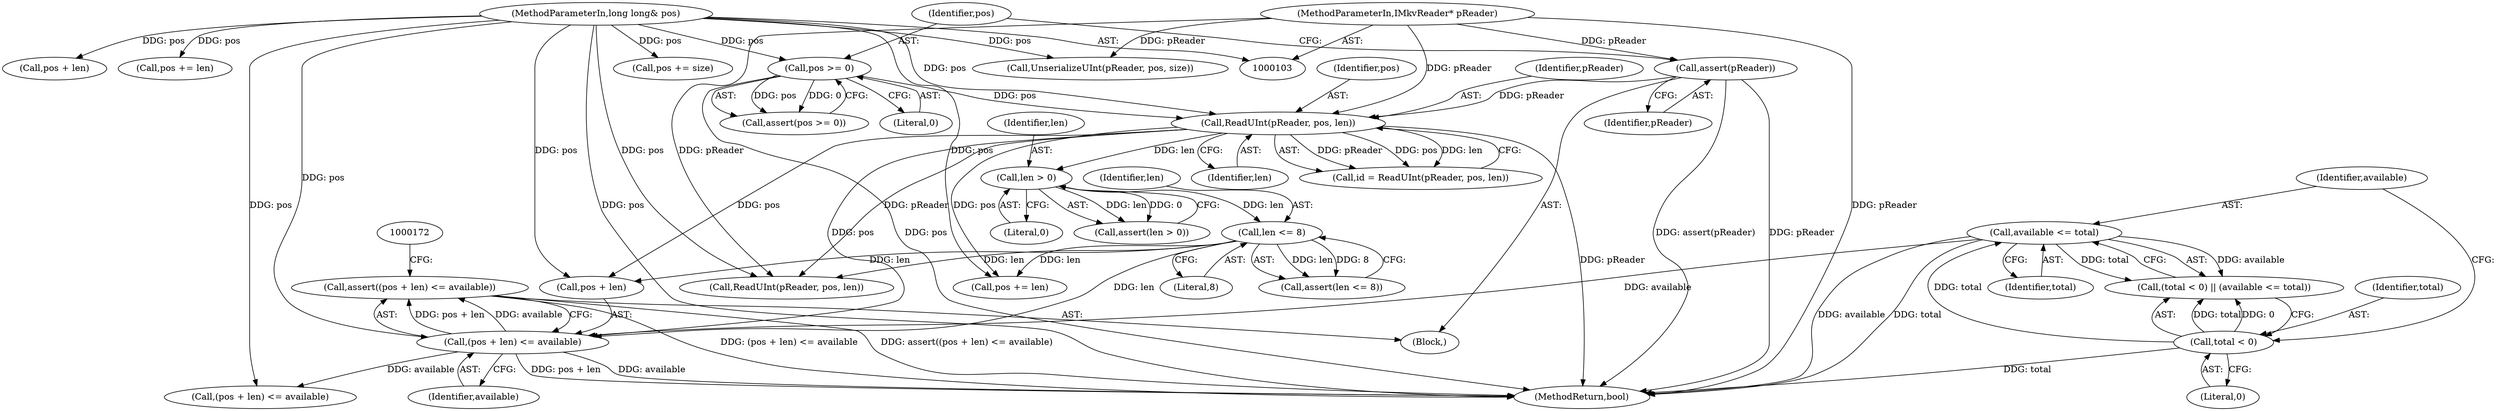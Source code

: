 digraph "1_Android_04839626ed859623901ebd3a5fd483982186b59d_160@API" {
"1000163" [label="(Call,assert((pos + len) <= available))"];
"1000164" [label="(Call,(pos + len) <= available)"];
"1000147" [label="(Call,ReadUInt(pReader, pos, len))"];
"1000109" [label="(Call,assert(pReader))"];
"1000104" [label="(MethodParameterIn,IMkvReader* pReader)"];
"1000112" [label="(Call,pos >= 0)"];
"1000105" [label="(MethodParameterIn,long long& pos)"];
"1000160" [label="(Call,len <= 8)"];
"1000156" [label="(Call,len > 0)"];
"1000134" [label="(Call,available <= total)"];
"1000131" [label="(Call,total < 0)"];
"1000165" [label="(Call,pos + len)"];
"1000177" [label="(Call,pos += len)"];
"1000112" [label="(Call,pos >= 0)"];
"1000164" [label="(Call,(pos + len) <= available)"];
"1000183" [label="(Call,ReadUInt(pReader, pos, len))"];
"1000113" [label="(Identifier,pos)"];
"1000114" [label="(Literal,0)"];
"1000227" [label="(MethodReturn,bool)"];
"1000222" [label="(Call,pos += size)"];
"1000214" [label="(Call,UnserializeUInt(pReader, pos, size))"];
"1000148" [label="(Identifier,pReader)"];
"1000111" [label="(Call,assert(pos >= 0))"];
"1000160" [label="(Call,len <= 8)"];
"1000147" [label="(Call,ReadUInt(pReader, pos, len))"];
"1000163" [label="(Call,assert((pos + len) <= available))"];
"1000108" [label="(Block,)"];
"1000205" [label="(Call,pos + len)"];
"1000158" [label="(Literal,0)"];
"1000133" [label="(Literal,0)"];
"1000209" [label="(Call,pos += len)"];
"1000109" [label="(Call,assert(pReader))"];
"1000110" [label="(Identifier,pReader)"];
"1000150" [label="(Identifier,len)"];
"1000136" [label="(Identifier,total)"];
"1000131" [label="(Call,total < 0)"];
"1000149" [label="(Identifier,pos)"];
"1000162" [label="(Literal,8)"];
"1000155" [label="(Call,assert(len > 0))"];
"1000105" [label="(MethodParameterIn,long long& pos)"];
"1000204" [label="(Call,(pos + len) <= available)"];
"1000104" [label="(MethodParameterIn,IMkvReader* pReader)"];
"1000130" [label="(Call,(total < 0) || (available <= total))"];
"1000134" [label="(Call,available <= total)"];
"1000161" [label="(Identifier,len)"];
"1000156" [label="(Call,len > 0)"];
"1000157" [label="(Identifier,len)"];
"1000135" [label="(Identifier,available)"];
"1000132" [label="(Identifier,total)"];
"1000168" [label="(Identifier,available)"];
"1000159" [label="(Call,assert(len <= 8))"];
"1000145" [label="(Call,id = ReadUInt(pReader, pos, len))"];
"1000163" -> "1000108"  [label="AST: "];
"1000163" -> "1000164"  [label="CFG: "];
"1000164" -> "1000163"  [label="AST: "];
"1000172" -> "1000163"  [label="CFG: "];
"1000163" -> "1000227"  [label="DDG: (pos + len) <= available"];
"1000163" -> "1000227"  [label="DDG: assert((pos + len) <= available)"];
"1000164" -> "1000163"  [label="DDG: pos + len"];
"1000164" -> "1000163"  [label="DDG: available"];
"1000164" -> "1000168"  [label="CFG: "];
"1000165" -> "1000164"  [label="AST: "];
"1000168" -> "1000164"  [label="AST: "];
"1000164" -> "1000227"  [label="DDG: available"];
"1000164" -> "1000227"  [label="DDG: pos + len"];
"1000147" -> "1000164"  [label="DDG: pos"];
"1000105" -> "1000164"  [label="DDG: pos"];
"1000160" -> "1000164"  [label="DDG: len"];
"1000134" -> "1000164"  [label="DDG: available"];
"1000164" -> "1000204"  [label="DDG: available"];
"1000147" -> "1000145"  [label="AST: "];
"1000147" -> "1000150"  [label="CFG: "];
"1000148" -> "1000147"  [label="AST: "];
"1000149" -> "1000147"  [label="AST: "];
"1000150" -> "1000147"  [label="AST: "];
"1000145" -> "1000147"  [label="CFG: "];
"1000147" -> "1000227"  [label="DDG: pReader"];
"1000147" -> "1000145"  [label="DDG: pReader"];
"1000147" -> "1000145"  [label="DDG: pos"];
"1000147" -> "1000145"  [label="DDG: len"];
"1000109" -> "1000147"  [label="DDG: pReader"];
"1000104" -> "1000147"  [label="DDG: pReader"];
"1000112" -> "1000147"  [label="DDG: pos"];
"1000105" -> "1000147"  [label="DDG: pos"];
"1000147" -> "1000156"  [label="DDG: len"];
"1000147" -> "1000165"  [label="DDG: pos"];
"1000147" -> "1000177"  [label="DDG: pos"];
"1000147" -> "1000183"  [label="DDG: pReader"];
"1000109" -> "1000108"  [label="AST: "];
"1000109" -> "1000110"  [label="CFG: "];
"1000110" -> "1000109"  [label="AST: "];
"1000113" -> "1000109"  [label="CFG: "];
"1000109" -> "1000227"  [label="DDG: pReader"];
"1000109" -> "1000227"  [label="DDG: assert(pReader)"];
"1000104" -> "1000109"  [label="DDG: pReader"];
"1000104" -> "1000103"  [label="AST: "];
"1000104" -> "1000227"  [label="DDG: pReader"];
"1000104" -> "1000183"  [label="DDG: pReader"];
"1000104" -> "1000214"  [label="DDG: pReader"];
"1000112" -> "1000111"  [label="AST: "];
"1000112" -> "1000114"  [label="CFG: "];
"1000113" -> "1000112"  [label="AST: "];
"1000114" -> "1000112"  [label="AST: "];
"1000111" -> "1000112"  [label="CFG: "];
"1000112" -> "1000227"  [label="DDG: pos"];
"1000112" -> "1000111"  [label="DDG: pos"];
"1000112" -> "1000111"  [label="DDG: 0"];
"1000105" -> "1000112"  [label="DDG: pos"];
"1000105" -> "1000103"  [label="AST: "];
"1000105" -> "1000227"  [label="DDG: pos"];
"1000105" -> "1000165"  [label="DDG: pos"];
"1000105" -> "1000177"  [label="DDG: pos"];
"1000105" -> "1000183"  [label="DDG: pos"];
"1000105" -> "1000204"  [label="DDG: pos"];
"1000105" -> "1000205"  [label="DDG: pos"];
"1000105" -> "1000209"  [label="DDG: pos"];
"1000105" -> "1000214"  [label="DDG: pos"];
"1000105" -> "1000222"  [label="DDG: pos"];
"1000160" -> "1000159"  [label="AST: "];
"1000160" -> "1000162"  [label="CFG: "];
"1000161" -> "1000160"  [label="AST: "];
"1000162" -> "1000160"  [label="AST: "];
"1000159" -> "1000160"  [label="CFG: "];
"1000160" -> "1000159"  [label="DDG: len"];
"1000160" -> "1000159"  [label="DDG: 8"];
"1000156" -> "1000160"  [label="DDG: len"];
"1000160" -> "1000165"  [label="DDG: len"];
"1000160" -> "1000177"  [label="DDG: len"];
"1000160" -> "1000183"  [label="DDG: len"];
"1000156" -> "1000155"  [label="AST: "];
"1000156" -> "1000158"  [label="CFG: "];
"1000157" -> "1000156"  [label="AST: "];
"1000158" -> "1000156"  [label="AST: "];
"1000155" -> "1000156"  [label="CFG: "];
"1000156" -> "1000155"  [label="DDG: len"];
"1000156" -> "1000155"  [label="DDG: 0"];
"1000134" -> "1000130"  [label="AST: "];
"1000134" -> "1000136"  [label="CFG: "];
"1000135" -> "1000134"  [label="AST: "];
"1000136" -> "1000134"  [label="AST: "];
"1000130" -> "1000134"  [label="CFG: "];
"1000134" -> "1000227"  [label="DDG: available"];
"1000134" -> "1000227"  [label="DDG: total"];
"1000134" -> "1000130"  [label="DDG: available"];
"1000134" -> "1000130"  [label="DDG: total"];
"1000131" -> "1000134"  [label="DDG: total"];
"1000131" -> "1000130"  [label="AST: "];
"1000131" -> "1000133"  [label="CFG: "];
"1000132" -> "1000131"  [label="AST: "];
"1000133" -> "1000131"  [label="AST: "];
"1000135" -> "1000131"  [label="CFG: "];
"1000130" -> "1000131"  [label="CFG: "];
"1000131" -> "1000227"  [label="DDG: total"];
"1000131" -> "1000130"  [label="DDG: total"];
"1000131" -> "1000130"  [label="DDG: 0"];
}
